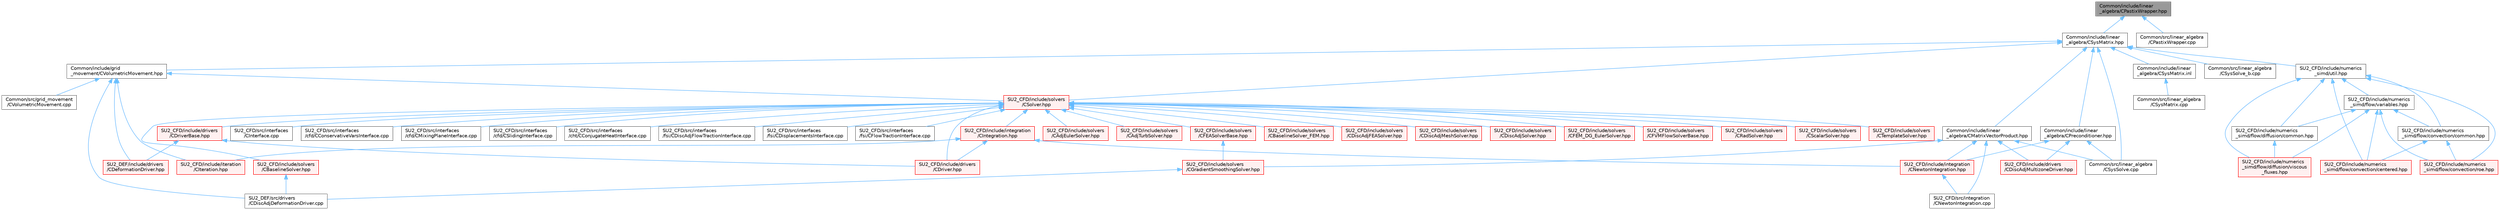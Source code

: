 digraph "Common/include/linear_algebra/CPastixWrapper.hpp"
{
 // LATEX_PDF_SIZE
  bgcolor="transparent";
  edge [fontname=Helvetica,fontsize=10,labelfontname=Helvetica,labelfontsize=10];
  node [fontname=Helvetica,fontsize=10,shape=box,height=0.2,width=0.4];
  Node1 [id="Node000001",label="Common/include/linear\l_algebra/CPastixWrapper.hpp",height=0.2,width=0.4,color="gray40", fillcolor="grey60", style="filled", fontcolor="black",tooltip="An interface to the INRIA solver PaStiX (http://pastix.gforge.inria.fr/files/README-txt...."];
  Node1 -> Node2 [id="edge1_Node000001_Node000002",dir="back",color="steelblue1",style="solid",tooltip=" "];
  Node2 [id="Node000002",label="Common/include/linear\l_algebra/CSysMatrix.hpp",height=0.2,width=0.4,color="grey40", fillcolor="white", style="filled",URL="$CSysMatrix_8hpp.html",tooltip="Declaration of the block-sparse matrix class. The implemtation is in CSysMatrix.cpp."];
  Node2 -> Node3 [id="edge2_Node000002_Node000003",dir="back",color="steelblue1",style="solid",tooltip=" "];
  Node3 [id="Node000003",label="Common/include/grid\l_movement/CVolumetricMovement.hpp",height=0.2,width=0.4,color="grey40", fillcolor="white", style="filled",URL="$CVolumetricMovement_8hpp.html",tooltip="Headers of the CVolumetricMovement class."];
  Node3 -> Node4 [id="edge3_Node000003_Node000004",dir="back",color="steelblue1",style="solid",tooltip=" "];
  Node4 [id="Node000004",label="Common/src/grid_movement\l/CVolumetricMovement.cpp",height=0.2,width=0.4,color="grey40", fillcolor="white", style="filled",URL="$CVolumetricMovement_8cpp.html",tooltip="Subroutines for moving mesh volume elements."];
  Node3 -> Node5 [id="edge4_Node000003_Node000005",dir="back",color="steelblue1",style="solid",tooltip=" "];
  Node5 [id="Node000005",label="SU2_CFD/include/iteration\l/CIteration.hpp",height=0.2,width=0.4,color="red", fillcolor="#FFF0F0", style="filled",URL="$CIteration_8hpp.html",tooltip="Headers of the iteration classes used by SU2_CFD. Each CIteration class represents an available physi..."];
  Node3 -> Node32 [id="edge5_Node000003_Node000032",dir="back",color="steelblue1",style="solid",tooltip=" "];
  Node32 [id="Node000032",label="SU2_CFD/include/solvers\l/CSolver.hpp",height=0.2,width=0.4,color="red", fillcolor="#FFF0F0", style="filled",URL="$CSolver_8hpp.html",tooltip="Headers of the CSolver class which is inherited by all of the other solvers."];
  Node32 -> Node33 [id="edge6_Node000032_Node000033",dir="back",color="steelblue1",style="solid",tooltip=" "];
  Node33 [id="Node000033",label="SU2_CFD/include/drivers\l/CDriver.hpp",height=0.2,width=0.4,color="red", fillcolor="#FFF0F0", style="filled",URL="$CDriver_8hpp.html",tooltip="Headers of the main subroutines for driving single or multi-zone problems. The subroutines and functi..."];
  Node32 -> Node43 [id="edge7_Node000032_Node000043",dir="back",color="steelblue1",style="solid",tooltip=" "];
  Node43 [id="Node000043",label="SU2_CFD/include/drivers\l/CDriverBase.hpp",height=0.2,width=0.4,color="red", fillcolor="#FFF0F0", style="filled",URL="$CDriverBase_8hpp.html",tooltip="Base class for all drivers."];
  Node43 -> Node33 [id="edge8_Node000043_Node000033",dir="back",color="steelblue1",style="solid",tooltip=" "];
  Node43 -> Node45 [id="edge9_Node000043_Node000045",dir="back",color="steelblue1",style="solid",tooltip=" "];
  Node45 [id="Node000045",label="SU2_DEF/include/drivers\l/CDeformationDriver.hpp",height=0.2,width=0.4,color="red", fillcolor="#FFF0F0", style="filled",URL="$CDeformationDriver_8hpp.html",tooltip="Headers of the main subroutines for driving the mesh deformation."];
  Node32 -> Node51 [id="edge10_Node000032_Node000051",dir="back",color="steelblue1",style="solid",tooltip=" "];
  Node51 [id="Node000051",label="SU2_CFD/include/integration\l/CIntegration.hpp",height=0.2,width=0.4,color="red", fillcolor="#FFF0F0", style="filled",URL="$CIntegration_8hpp.html",tooltip="Declaration of the main routines to orchestrate space and time integration."];
  Node51 -> Node33 [id="edge11_Node000051_Node000033",dir="back",color="steelblue1",style="solid",tooltip=" "];
  Node51 -> Node57 [id="edge12_Node000051_Node000057",dir="back",color="steelblue1",style="solid",tooltip=" "];
  Node57 [id="Node000057",label="SU2_CFD/include/integration\l/CNewtonIntegration.hpp",height=0.2,width=0.4,color="red", fillcolor="#FFF0F0", style="filled",URL="$CNewtonIntegration_8hpp.html",tooltip="Newton-Krylov integration."];
  Node57 -> Node58 [id="edge13_Node000057_Node000058",dir="back",color="steelblue1",style="solid",tooltip=" "];
  Node58 [id="Node000058",label="SU2_CFD/src/integration\l/CNewtonIntegration.cpp",height=0.2,width=0.4,color="grey40", fillcolor="white", style="filled",URL="$CNewtonIntegration_8cpp.html",tooltip="Newton-Krylov integration."];
  Node51 -> Node5 [id="edge14_Node000051_Node000005",dir="back",color="steelblue1",style="solid",tooltip=" "];
  Node32 -> Node64 [id="edge15_Node000032_Node000064",dir="back",color="steelblue1",style="solid",tooltip=" "];
  Node64 [id="Node000064",label="SU2_CFD/include/solvers\l/CAdjEulerSolver.hpp",height=0.2,width=0.4,color="red", fillcolor="#FFF0F0", style="filled",URL="$CAdjEulerSolver_8hpp.html",tooltip="Headers of the CAdjEulerSolver class."];
  Node32 -> Node69 [id="edge16_Node000032_Node000069",dir="back",color="steelblue1",style="solid",tooltip=" "];
  Node69 [id="Node000069",label="SU2_CFD/include/solvers\l/CAdjTurbSolver.hpp",height=0.2,width=0.4,color="red", fillcolor="#FFF0F0", style="filled",URL="$CAdjTurbSolver_8hpp.html",tooltip="Headers of the CAdjTurbSolver class."];
  Node32 -> Node71 [id="edge17_Node000032_Node000071",dir="back",color="steelblue1",style="solid",tooltip=" "];
  Node71 [id="Node000071",label="SU2_CFD/include/solvers\l/CBaselineSolver.hpp",height=0.2,width=0.4,color="red", fillcolor="#FFF0F0", style="filled",URL="$CBaselineSolver_8hpp.html",tooltip=" "];
  Node71 -> Node49 [id="edge18_Node000071_Node000049",dir="back",color="steelblue1",style="solid",tooltip=" "];
  Node49 [id="Node000049",label="SU2_DEF/src/drivers\l/CDiscAdjDeformationDriver.cpp",height=0.2,width=0.4,color="grey40", fillcolor="white", style="filled",URL="$CDiscAdjDeformationDriver_8cpp.html",tooltip="Main subroutines for driving the projection of sensitivities."];
  Node32 -> Node75 [id="edge19_Node000032_Node000075",dir="back",color="steelblue1",style="solid",tooltip=" "];
  Node75 [id="Node000075",label="SU2_CFD/include/solvers\l/CBaselineSolver_FEM.hpp",height=0.2,width=0.4,color="red", fillcolor="#FFF0F0", style="filled",URL="$CBaselineSolver__FEM_8hpp.html",tooltip=" "];
  Node32 -> Node77 [id="edge20_Node000032_Node000077",dir="back",color="steelblue1",style="solid",tooltip=" "];
  Node77 [id="Node000077",label="SU2_CFD/include/solvers\l/CDiscAdjFEASolver.hpp",height=0.2,width=0.4,color="red", fillcolor="#FFF0F0", style="filled",URL="$CDiscAdjFEASolver_8hpp.html",tooltip="Headers of the CDiscAdjFEASolver class."];
  Node32 -> Node79 [id="edge21_Node000032_Node000079",dir="back",color="steelblue1",style="solid",tooltip=" "];
  Node79 [id="Node000079",label="SU2_CFD/include/solvers\l/CDiscAdjMeshSolver.hpp",height=0.2,width=0.4,color="red", fillcolor="#FFF0F0", style="filled",URL="$CDiscAdjMeshSolver_8hpp.html",tooltip=" "];
  Node32 -> Node81 [id="edge22_Node000032_Node000081",dir="back",color="steelblue1",style="solid",tooltip=" "];
  Node81 [id="Node000081",label="SU2_CFD/include/solvers\l/CDiscAdjSolver.hpp",height=0.2,width=0.4,color="red", fillcolor="#FFF0F0", style="filled",URL="$CDiscAdjSolver_8hpp.html",tooltip="Headers of the CDiscAdjSolver class."];
  Node32 -> Node83 [id="edge23_Node000032_Node000083",dir="back",color="steelblue1",style="solid",tooltip=" "];
  Node83 [id="Node000083",label="SU2_CFD/include/solvers\l/CFEASolverBase.hpp",height=0.2,width=0.4,color="red", fillcolor="#FFF0F0", style="filled",URL="$CFEASolverBase_8hpp.html",tooltip=" "];
  Node83 -> Node88 [id="edge24_Node000083_Node000088",dir="back",color="steelblue1",style="solid",tooltip=" "];
  Node88 [id="Node000088",label="SU2_CFD/include/solvers\l/CGradientSmoothingSolver.hpp",height=0.2,width=0.4,color="red", fillcolor="#FFF0F0", style="filled",URL="$CGradientSmoothingSolver_8hpp.html",tooltip="SOlver class for Sobolev smoothing of sensitivities."];
  Node88 -> Node49 [id="edge25_Node000088_Node000049",dir="back",color="steelblue1",style="solid",tooltip=" "];
  Node32 -> Node91 [id="edge26_Node000032_Node000091",dir="back",color="steelblue1",style="solid",tooltip=" "];
  Node91 [id="Node000091",label="SU2_CFD/include/solvers\l/CFEM_DG_EulerSolver.hpp",height=0.2,width=0.4,color="red", fillcolor="#FFF0F0", style="filled",URL="$CFEM__DG__EulerSolver_8hpp.html",tooltip="Headers of the CFEM_DG_EulerSolver class."];
  Node32 -> Node95 [id="edge27_Node000032_Node000095",dir="back",color="steelblue1",style="solid",tooltip=" "];
  Node95 [id="Node000095",label="SU2_CFD/include/solvers\l/CFVMFlowSolverBase.hpp",height=0.2,width=0.4,color="red", fillcolor="#FFF0F0", style="filled",URL="$CFVMFlowSolverBase_8hpp.html",tooltip="Base class template for all FVM flow solvers."];
  Node32 -> Node109 [id="edge28_Node000032_Node000109",dir="back",color="steelblue1",style="solid",tooltip=" "];
  Node109 [id="Node000109",label="SU2_CFD/include/solvers\l/CRadSolver.hpp",height=0.2,width=0.4,color="red", fillcolor="#FFF0F0", style="filled",URL="$CRadSolver_8hpp.html",tooltip="Declaration and inlines of the class to compute a generic radiation solver."];
  Node32 -> Node113 [id="edge29_Node000032_Node000113",dir="back",color="steelblue1",style="solid",tooltip=" "];
  Node113 [id="Node000113",label="SU2_CFD/include/solvers\l/CScalarSolver.hpp",height=0.2,width=0.4,color="red", fillcolor="#FFF0F0", style="filled",URL="$CScalarSolver_8hpp.html",tooltip="Headers of the CScalarSolver class."];
  Node32 -> Node129 [id="edge30_Node000032_Node000129",dir="back",color="steelblue1",style="solid",tooltip=" "];
  Node129 [id="Node000129",label="SU2_CFD/include/solvers\l/CTemplateSolver.hpp",height=0.2,width=0.4,color="red", fillcolor="#FFF0F0", style="filled",URL="$CTemplateSolver_8hpp.html",tooltip="Headers of the CTemplateSolver class."];
  Node32 -> Node131 [id="edge31_Node000032_Node000131",dir="back",color="steelblue1",style="solid",tooltip=" "];
  Node131 [id="Node000131",label="SU2_CFD/src/interfaces\l/CInterface.cpp",height=0.2,width=0.4,color="grey40", fillcolor="white", style="filled",URL="$CInterface_8cpp.html",tooltip="Main subroutines for MPI transfer of information between zones."];
  Node32 -> Node132 [id="edge32_Node000032_Node000132",dir="back",color="steelblue1",style="solid",tooltip=" "];
  Node132 [id="Node000132",label="SU2_CFD/src/interfaces\l/cfd/CConservativeVarsInterface.cpp",height=0.2,width=0.4,color="grey40", fillcolor="white", style="filled",URL="$CConservativeVarsInterface_8cpp.html",tooltip="Declaration and inlines of the class to transfer conservative variables from a generic zone into anot..."];
  Node32 -> Node133 [id="edge33_Node000032_Node000133",dir="back",color="steelblue1",style="solid",tooltip=" "];
  Node133 [id="Node000133",label="SU2_CFD/src/interfaces\l/cfd/CMixingPlaneInterface.cpp",height=0.2,width=0.4,color="grey40", fillcolor="white", style="filled",URL="$CMixingPlaneInterface_8cpp.html",tooltip="Declaration and inlines of the class to transfer average variables needed for MixingPlane computation..."];
  Node32 -> Node134 [id="edge34_Node000032_Node000134",dir="back",color="steelblue1",style="solid",tooltip=" "];
  Node134 [id="Node000134",label="SU2_CFD/src/interfaces\l/cfd/CSlidingInterface.cpp",height=0.2,width=0.4,color="grey40", fillcolor="white", style="filled",URL="$CSlidingInterface_8cpp.html",tooltip="Declaration and inlines of the class to transfer conservative variables from a generic zone into anot..."];
  Node32 -> Node135 [id="edge35_Node000032_Node000135",dir="back",color="steelblue1",style="solid",tooltip=" "];
  Node135 [id="Node000135",label="SU2_CFD/src/interfaces\l/cht/CConjugateHeatInterface.cpp",height=0.2,width=0.4,color="grey40", fillcolor="white", style="filled",URL="$CConjugateHeatInterface_8cpp.html",tooltip="Declaration and inlines of the class to transfer temperature and heatflux density for conjugate heat ..."];
  Node32 -> Node136 [id="edge36_Node000032_Node000136",dir="back",color="steelblue1",style="solid",tooltip=" "];
  Node136 [id="Node000136",label="SU2_CFD/src/interfaces\l/fsi/CDiscAdjFlowTractionInterface.cpp",height=0.2,width=0.4,color="grey40", fillcolor="white", style="filled",URL="$CDiscAdjFlowTractionInterface_8cpp.html",tooltip="Declaration and inlines of the class to transfer flow tractions from a fluid zone into a structural z..."];
  Node32 -> Node137 [id="edge37_Node000032_Node000137",dir="back",color="steelblue1",style="solid",tooltip=" "];
  Node137 [id="Node000137",label="SU2_CFD/src/interfaces\l/fsi/CDisplacementsInterface.cpp",height=0.2,width=0.4,color="grey40", fillcolor="white", style="filled",URL="$CDisplacementsInterface_8cpp.html",tooltip="Main subroutines for transferring boundary displacements."];
  Node32 -> Node138 [id="edge38_Node000032_Node000138",dir="back",color="steelblue1",style="solid",tooltip=" "];
  Node138 [id="Node000138",label="SU2_CFD/src/interfaces\l/fsi/CFlowTractionInterface.cpp",height=0.2,width=0.4,color="grey40", fillcolor="white", style="filled",URL="$CFlowTractionInterface_8cpp.html",tooltip="Declaration and inlines of the class to transfer flow tractions from a fluid zone into a structural z..."];
  Node3 -> Node45 [id="edge39_Node000003_Node000045",dir="back",color="steelblue1",style="solid",tooltip=" "];
  Node3 -> Node49 [id="edge40_Node000003_Node000049",dir="back",color="steelblue1",style="solid",tooltip=" "];
  Node2 -> Node154 [id="edge41_Node000002_Node000154",dir="back",color="steelblue1",style="solid",tooltip=" "];
  Node154 [id="Node000154",label="Common/include/linear\l_algebra/CMatrixVectorProduct.hpp",height=0.2,width=0.4,color="grey40", fillcolor="white", style="filled",URL="$CMatrixVectorProduct_8hpp.html",tooltip="Headers for the classes related to sparse matrix-vector product wrappers. The actual operations are c..."];
  Node154 -> Node155 [id="edge42_Node000154_Node000155",dir="back",color="steelblue1",style="solid",tooltip=" "];
  Node155 [id="Node000155",label="Common/src/linear_algebra\l/CSysSolve.cpp",height=0.2,width=0.4,color="grey40", fillcolor="white", style="filled",URL="$CSysSolve_8cpp.html",tooltip="Main classes required for solving linear systems of equations."];
  Node154 -> Node39 [id="edge43_Node000154_Node000039",dir="back",color="steelblue1",style="solid",tooltip=" "];
  Node39 [id="Node000039",label="SU2_CFD/include/drivers\l/CDiscAdjMultizoneDriver.hpp",height=0.2,width=0.4,color="red", fillcolor="#FFF0F0", style="filled",URL="$CDiscAdjMultizoneDriver_8hpp.html",tooltip=" "];
  Node154 -> Node57 [id="edge44_Node000154_Node000057",dir="back",color="steelblue1",style="solid",tooltip=" "];
  Node154 -> Node88 [id="edge45_Node000154_Node000088",dir="back",color="steelblue1",style="solid",tooltip=" "];
  Node154 -> Node58 [id="edge46_Node000154_Node000058",dir="back",color="steelblue1",style="solid",tooltip=" "];
  Node2 -> Node156 [id="edge47_Node000002_Node000156",dir="back",color="steelblue1",style="solid",tooltip=" "];
  Node156 [id="Node000156",label="Common/include/linear\l_algebra/CPreconditioner.hpp",height=0.2,width=0.4,color="grey40", fillcolor="white", style="filled",URL="$CPreconditioner_8hpp.html",tooltip="Classes related to linear preconditioner wrappers. The actual operations are currently implemented mo..."];
  Node156 -> Node155 [id="edge48_Node000156_Node000155",dir="back",color="steelblue1",style="solid",tooltip=" "];
  Node156 -> Node39 [id="edge49_Node000156_Node000039",dir="back",color="steelblue1",style="solid",tooltip=" "];
  Node156 -> Node57 [id="edge50_Node000156_Node000057",dir="back",color="steelblue1",style="solid",tooltip=" "];
  Node2 -> Node157 [id="edge51_Node000002_Node000157",dir="back",color="steelblue1",style="solid",tooltip=" "];
  Node157 [id="Node000157",label="Common/include/linear\l_algebra/CSysMatrix.inl",height=0.2,width=0.4,color="grey40", fillcolor="white", style="filled",URL="$CSysMatrix_8inl.html",tooltip="Inline subroutines of the CSysMatrix.hpp file."];
  Node157 -> Node158 [id="edge52_Node000157_Node000158",dir="back",color="steelblue1",style="solid",tooltip=" "];
  Node158 [id="Node000158",label="Common/src/linear_algebra\l/CSysMatrix.cpp",height=0.2,width=0.4,color="grey40", fillcolor="white", style="filled",URL="$CSysMatrix_8cpp.html",tooltip="Implementation of the sparse matrix class."];
  Node2 -> Node155 [id="edge53_Node000002_Node000155",dir="back",color="steelblue1",style="solid",tooltip=" "];
  Node2 -> Node159 [id="edge54_Node000002_Node000159",dir="back",color="steelblue1",style="solid",tooltip=" "];
  Node159 [id="Node000159",label="Common/src/linear_algebra\l/CSysSolve_b.cpp",height=0.2,width=0.4,color="grey40", fillcolor="white", style="filled",URL="$CSysSolve__b_8cpp.html",tooltip="Routines for the linear solver used in the reverse sweep of AD."];
  Node2 -> Node160 [id="edge55_Node000002_Node000160",dir="back",color="steelblue1",style="solid",tooltip=" "];
  Node160 [id="Node000160",label="SU2_CFD/include/numerics\l_simd/util.hpp",height=0.2,width=0.4,color="grey40", fillcolor="white", style="filled",URL="$util_8hpp.html",tooltip="Generic auxiliary functions."];
  Node160 -> Node161 [id="edge56_Node000160_Node000161",dir="back",color="steelblue1",style="solid",tooltip=" "];
  Node161 [id="Node000161",label="SU2_CFD/include/numerics\l_simd/flow/convection/centered.hpp",height=0.2,width=0.4,color="red", fillcolor="#FFF0F0", style="filled",URL="$simd_2flow_2convection_2centered_8hpp.html",tooltip="Centered convective schemes."];
  Node160 -> Node163 [id="edge57_Node000160_Node000163",dir="back",color="steelblue1",style="solid",tooltip=" "];
  Node163 [id="Node000163",label="SU2_CFD/include/numerics\l_simd/flow/convection/common.hpp",height=0.2,width=0.4,color="grey40", fillcolor="white", style="filled",URL="$convection_2common_8hpp.html",tooltip="Common convection-related methods."];
  Node163 -> Node161 [id="edge58_Node000163_Node000161",dir="back",color="steelblue1",style="solid",tooltip=" "];
  Node163 -> Node164 [id="edge59_Node000163_Node000164",dir="back",color="steelblue1",style="solid",tooltip=" "];
  Node164 [id="Node000164",label="SU2_CFD/include/numerics\l_simd/flow/convection/roe.hpp",height=0.2,width=0.4,color="red", fillcolor="#FFF0F0", style="filled",URL="$simd_2flow_2convection_2roe_8hpp.html",tooltip="Roe-family of convective schemes."];
  Node160 -> Node164 [id="edge60_Node000160_Node000164",dir="back",color="steelblue1",style="solid",tooltip=" "];
  Node160 -> Node165 [id="edge61_Node000160_Node000165",dir="back",color="steelblue1",style="solid",tooltip=" "];
  Node165 [id="Node000165",label="SU2_CFD/include/numerics\l_simd/flow/diffusion/common.hpp",height=0.2,width=0.4,color="grey40", fillcolor="white", style="filled",URL="$diffusion_2common_8hpp.html",tooltip="Helper functions for viscous methods."];
  Node165 -> Node166 [id="edge62_Node000165_Node000166",dir="back",color="steelblue1",style="solid",tooltip=" "];
  Node166 [id="Node000166",label="SU2_CFD/include/numerics\l_simd/flow/diffusion/viscous\l_fluxes.hpp",height=0.2,width=0.4,color="red", fillcolor="#FFF0F0", style="filled",URL="$viscous__fluxes_8hpp.html",tooltip="Decorator classes for computation of viscous fluxes."];
  Node160 -> Node166 [id="edge63_Node000160_Node000166",dir="back",color="steelblue1",style="solid",tooltip=" "];
  Node160 -> Node167 [id="edge64_Node000160_Node000167",dir="back",color="steelblue1",style="solid",tooltip=" "];
  Node167 [id="Node000167",label="SU2_CFD/include/numerics\l_simd/flow/variables.hpp",height=0.2,width=0.4,color="grey40", fillcolor="white", style="filled",URL="$variables_8hpp.html",tooltip="Collection of types to store physical variables."];
  Node167 -> Node161 [id="edge65_Node000167_Node000161",dir="back",color="steelblue1",style="solid",tooltip=" "];
  Node167 -> Node163 [id="edge66_Node000167_Node000163",dir="back",color="steelblue1",style="solid",tooltip=" "];
  Node167 -> Node164 [id="edge67_Node000167_Node000164",dir="back",color="steelblue1",style="solid",tooltip=" "];
  Node167 -> Node165 [id="edge68_Node000167_Node000165",dir="back",color="steelblue1",style="solid",tooltip=" "];
  Node167 -> Node166 [id="edge69_Node000167_Node000166",dir="back",color="steelblue1",style="solid",tooltip=" "];
  Node2 -> Node32 [id="edge70_Node000002_Node000032",dir="back",color="steelblue1",style="solid",tooltip=" "];
  Node1 -> Node168 [id="edge71_Node000001_Node000168",dir="back",color="steelblue1",style="solid",tooltip=" "];
  Node168 [id="Node000168",label="Common/src/linear_algebra\l/CPastixWrapper.cpp",height=0.2,width=0.4,color="grey40", fillcolor="white", style="filled",URL="$CPastixWrapper_8cpp.html",tooltip="An interface to the INRIA solver PaStiX (http://pastix.gforge.inria.fr/files/README-txt...."];
}
